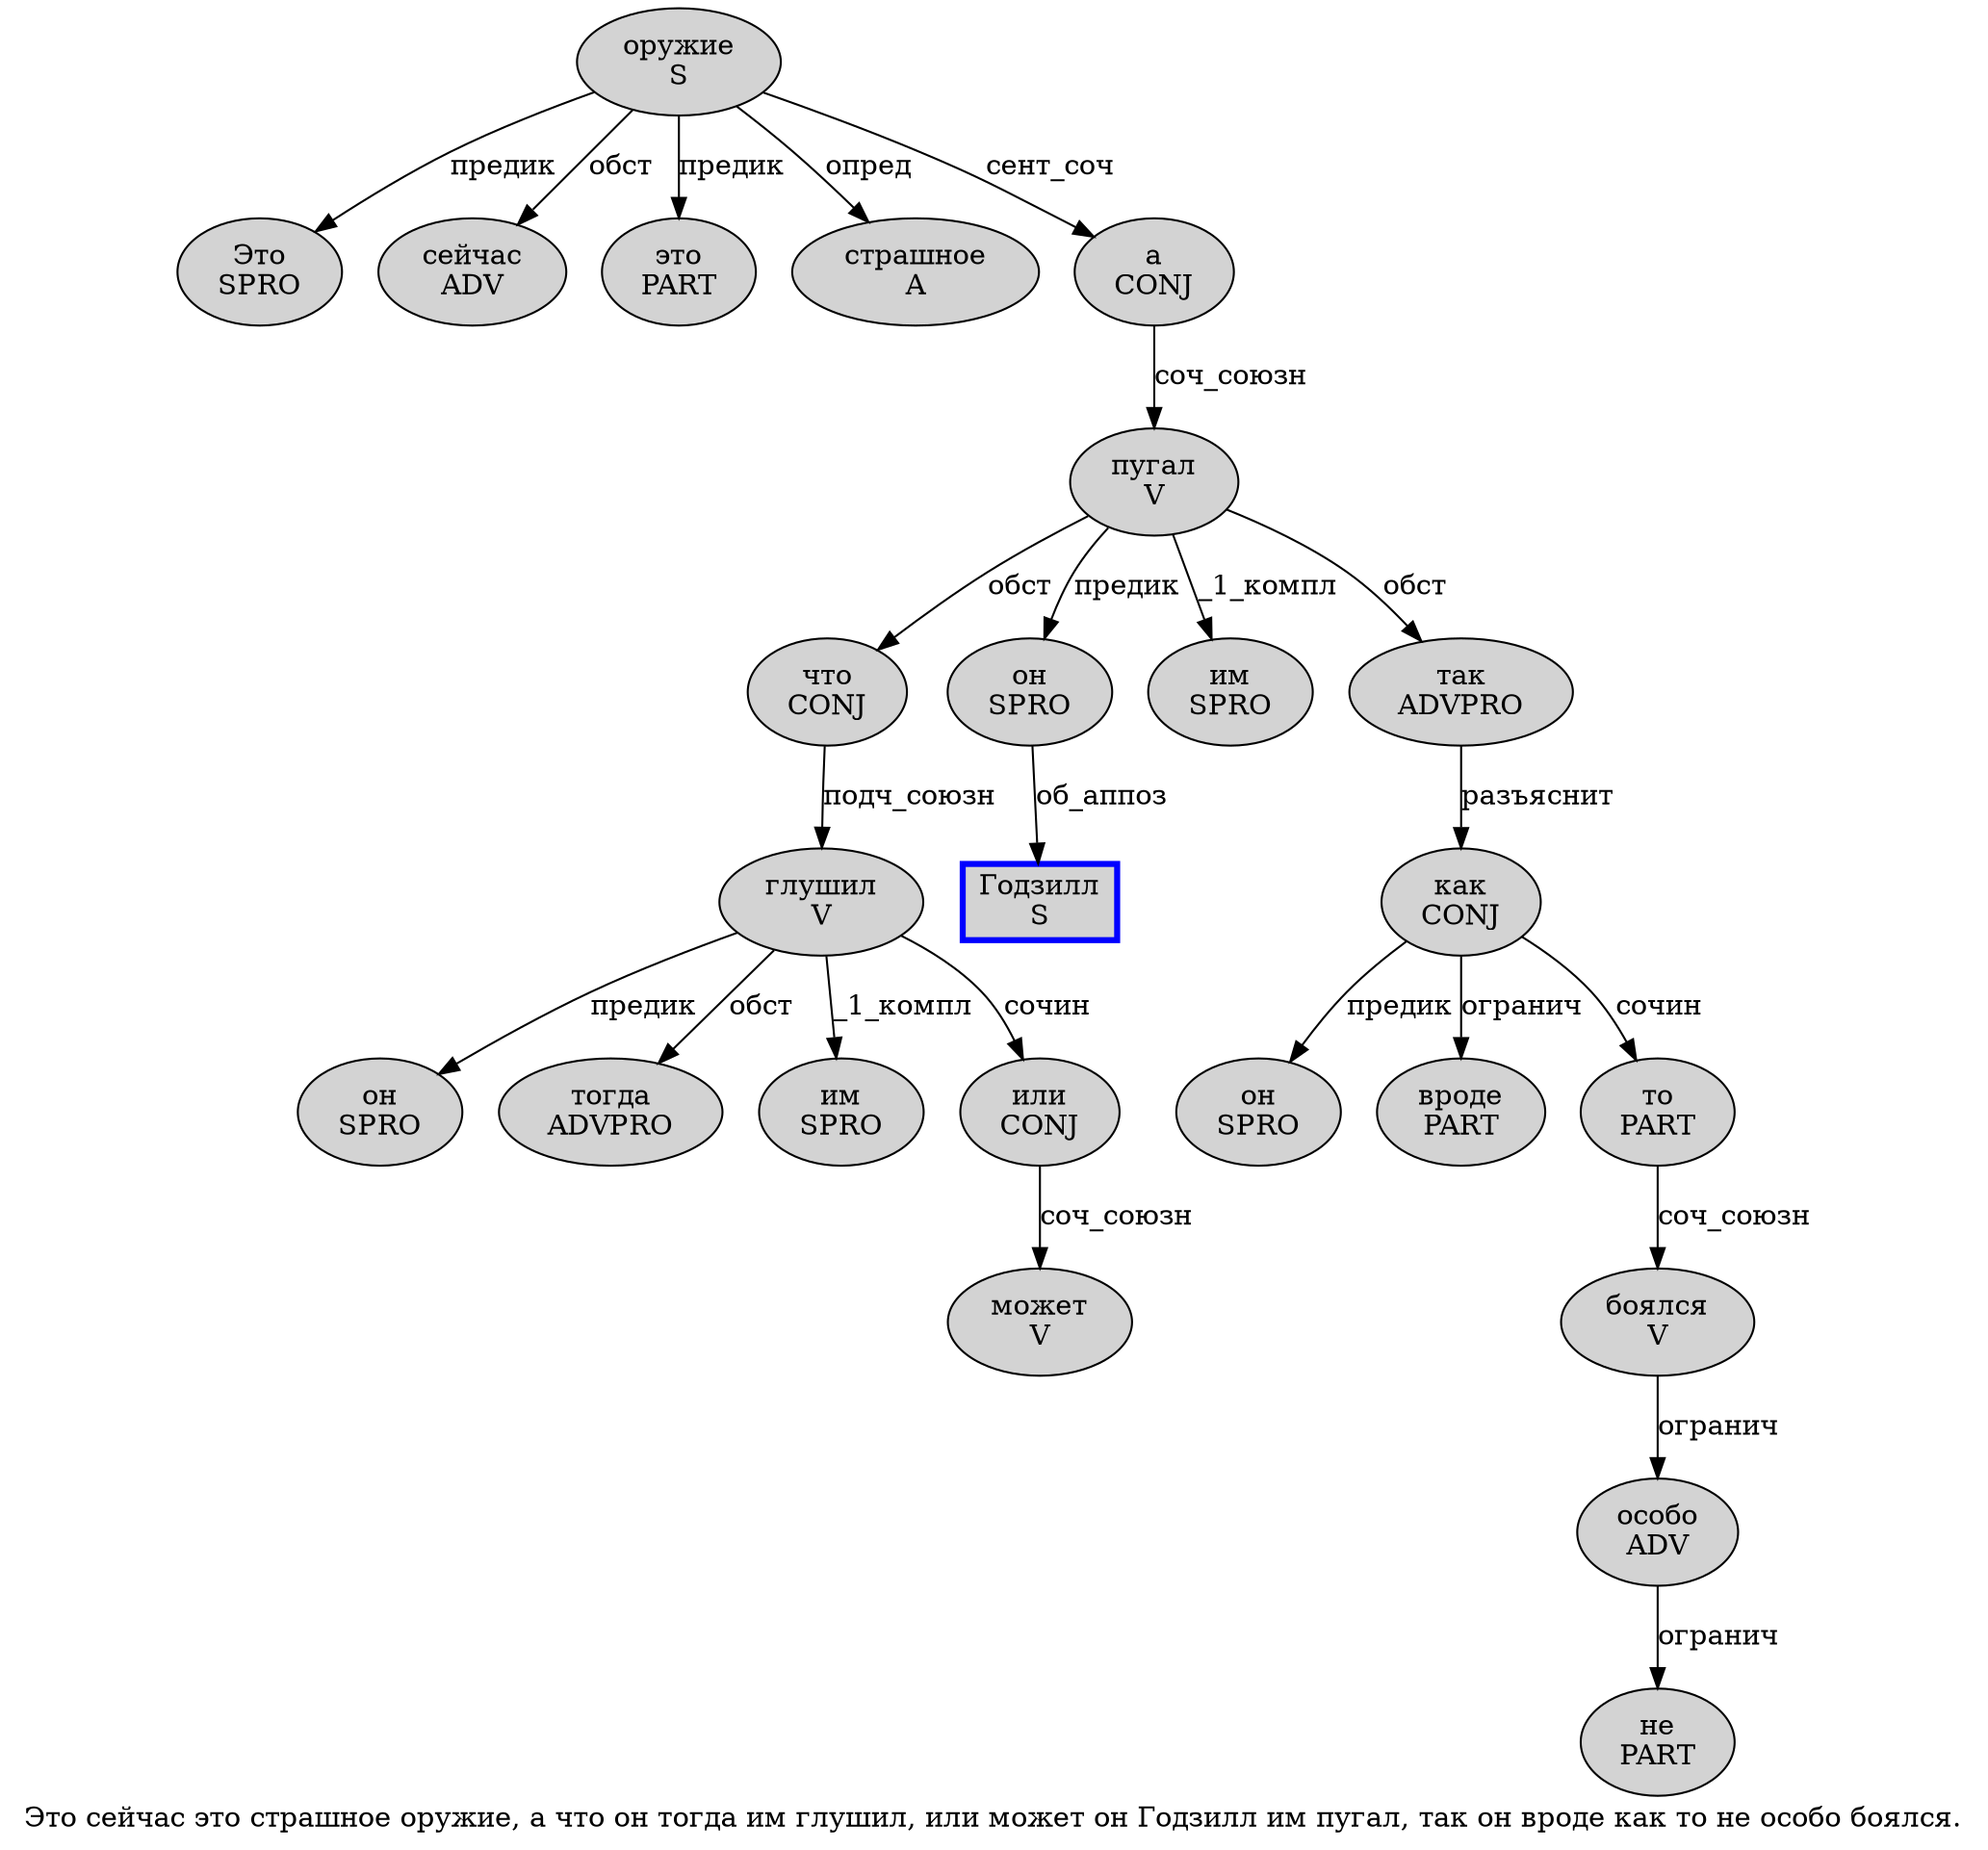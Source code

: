 digraph SENTENCE_4845 {
	graph [label="Это сейчас это страшное оружие, а что он тогда им глушил, или может он Годзилл им пугал, так он вроде как то не особо боялся."]
	node [style=filled]
		0 [label="Это
SPRO" color="" fillcolor=lightgray penwidth=1 shape=ellipse]
		1 [label="сейчас
ADV" color="" fillcolor=lightgray penwidth=1 shape=ellipse]
		2 [label="это
PART" color="" fillcolor=lightgray penwidth=1 shape=ellipse]
		3 [label="страшное
A" color="" fillcolor=lightgray penwidth=1 shape=ellipse]
		4 [label="оружие
S" color="" fillcolor=lightgray penwidth=1 shape=ellipse]
		6 [label="а
CONJ" color="" fillcolor=lightgray penwidth=1 shape=ellipse]
		7 [label="что
CONJ" color="" fillcolor=lightgray penwidth=1 shape=ellipse]
		8 [label="он
SPRO" color="" fillcolor=lightgray penwidth=1 shape=ellipse]
		9 [label="тогда
ADVPRO" color="" fillcolor=lightgray penwidth=1 shape=ellipse]
		10 [label="им
SPRO" color="" fillcolor=lightgray penwidth=1 shape=ellipse]
		11 [label="глушил
V" color="" fillcolor=lightgray penwidth=1 shape=ellipse]
		13 [label="или
CONJ" color="" fillcolor=lightgray penwidth=1 shape=ellipse]
		14 [label="может
V" color="" fillcolor=lightgray penwidth=1 shape=ellipse]
		15 [label="он
SPRO" color="" fillcolor=lightgray penwidth=1 shape=ellipse]
		16 [label="Годзилл
S" color=blue fillcolor=lightgray penwidth=3 shape=box]
		17 [label="им
SPRO" color="" fillcolor=lightgray penwidth=1 shape=ellipse]
		18 [label="пугал
V" color="" fillcolor=lightgray penwidth=1 shape=ellipse]
		20 [label="так
ADVPRO" color="" fillcolor=lightgray penwidth=1 shape=ellipse]
		21 [label="он
SPRO" color="" fillcolor=lightgray penwidth=1 shape=ellipse]
		22 [label="вроде
PART" color="" fillcolor=lightgray penwidth=1 shape=ellipse]
		23 [label="как
CONJ" color="" fillcolor=lightgray penwidth=1 shape=ellipse]
		24 [label="то
PART" color="" fillcolor=lightgray penwidth=1 shape=ellipse]
		25 [label="не
PART" color="" fillcolor=lightgray penwidth=1 shape=ellipse]
		26 [label="особо
ADV" color="" fillcolor=lightgray penwidth=1 shape=ellipse]
		27 [label="боялся
V" color="" fillcolor=lightgray penwidth=1 shape=ellipse]
			20 -> 23 [label="разъяснит"]
			26 -> 25 [label="огранич"]
			4 -> 0 [label="предик"]
			4 -> 1 [label="обст"]
			4 -> 2 [label="предик"]
			4 -> 3 [label="опред"]
			4 -> 6 [label="сент_соч"]
			7 -> 11 [label="подч_союзн"]
			13 -> 14 [label="соч_союзн"]
			24 -> 27 [label="соч_союзн"]
			23 -> 21 [label="предик"]
			23 -> 22 [label="огранич"]
			23 -> 24 [label="сочин"]
			27 -> 26 [label="огранич"]
			18 -> 7 [label="обст"]
			18 -> 15 [label="предик"]
			18 -> 17 [label="_1_компл"]
			18 -> 20 [label="обст"]
			6 -> 18 [label="соч_союзн"]
			15 -> 16 [label="об_аппоз"]
			11 -> 8 [label="предик"]
			11 -> 9 [label="обст"]
			11 -> 10 [label="_1_компл"]
			11 -> 13 [label="сочин"]
}